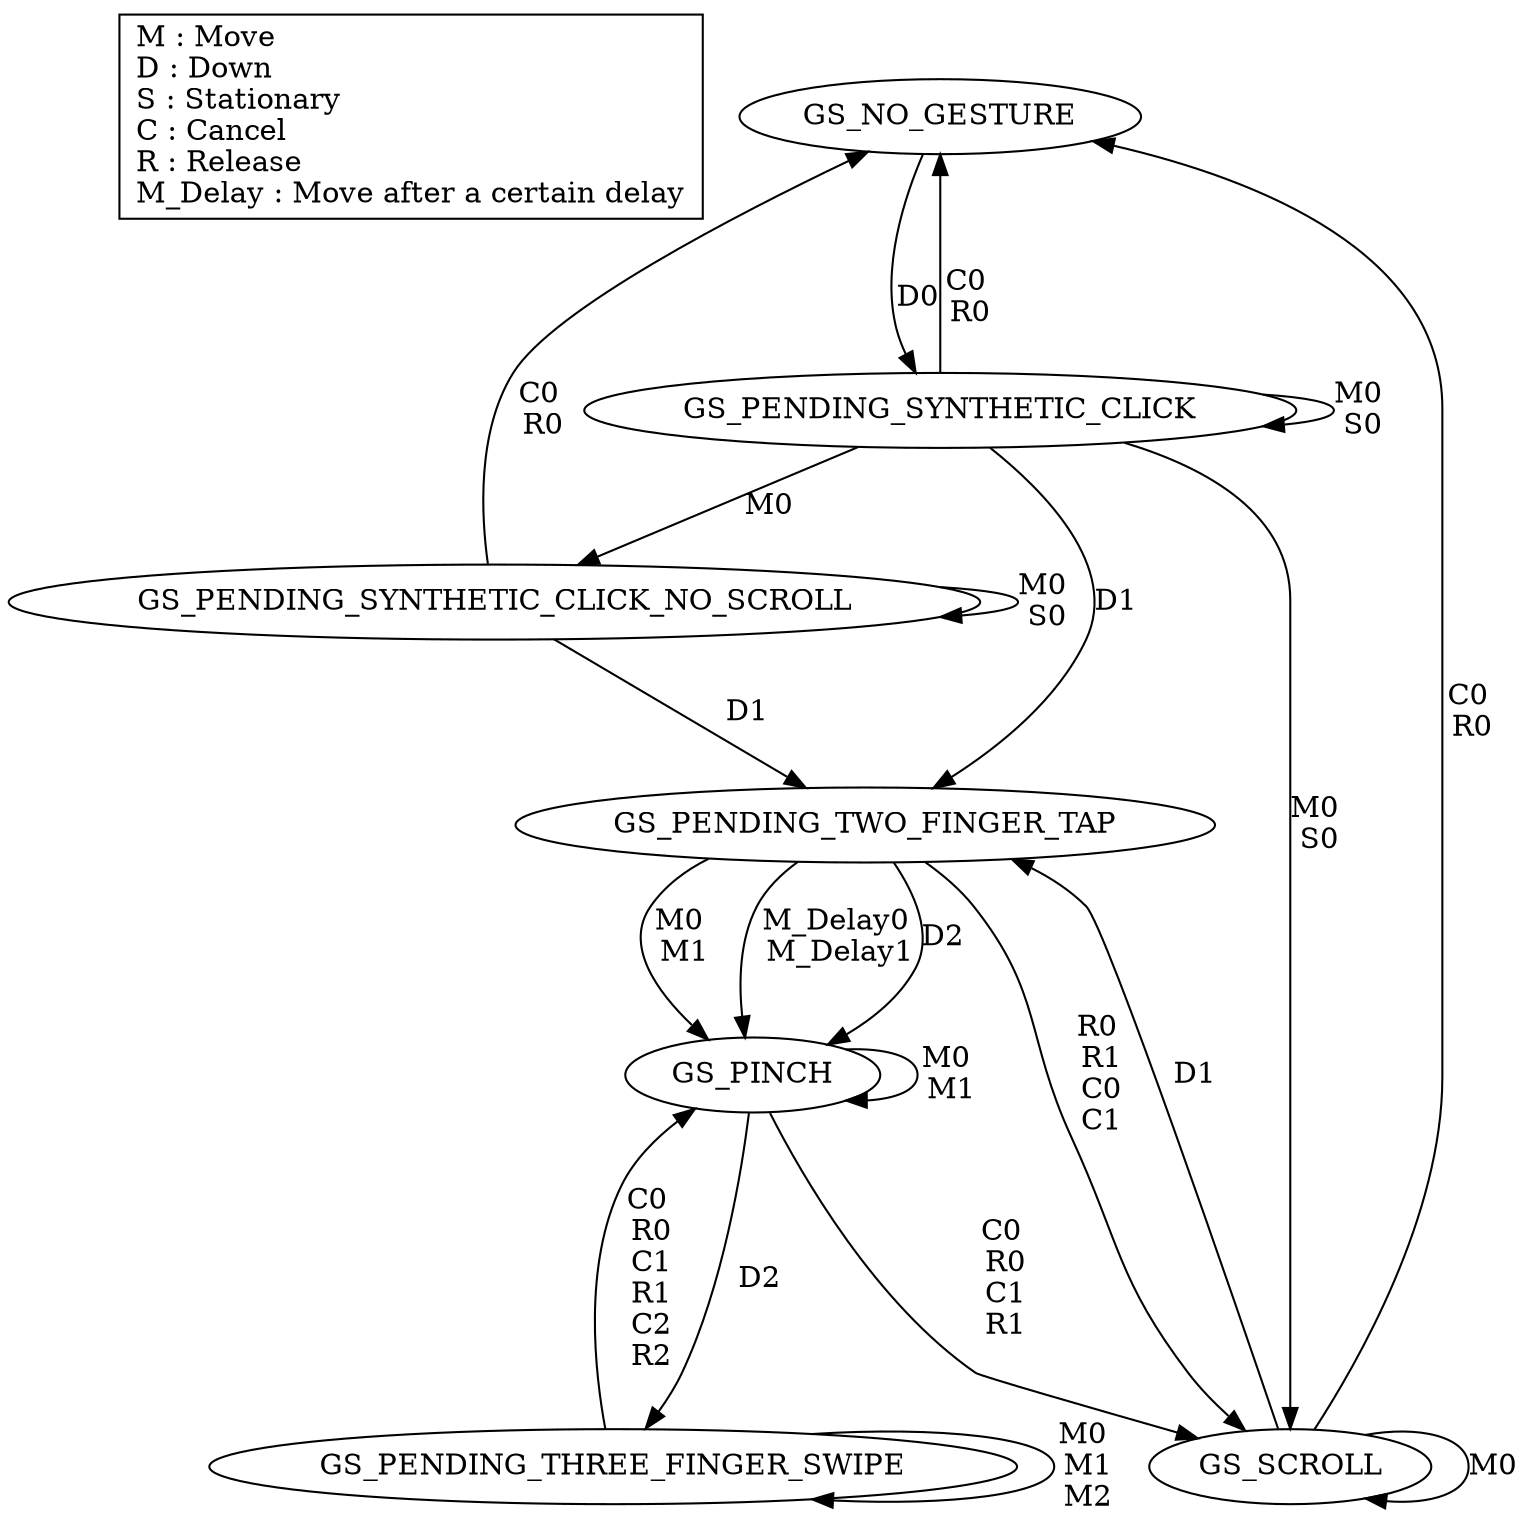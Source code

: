 // A diagram of the state machine found in gesture_sequence.cc
// To generate a pdf:
// dot -Tpdf -ooutput.pdf gestures.dot
//
// If you alter this diagram, please update:
// sites.google.com/a/chromium.org/dev/developers/design-documents/aura/gesture-recognizer

digraph G {
ratio = 1;

legend[label = "{   \
M : Move          \l\
D : Down          \l\
S : Stationary    \l\
C : Cancel        \l\
R : Release       \l\
M_Delay : Move after a certain delay}"
shape = record]

GS_NO_GESTURE ->  GS_PENDING_SYNTHETIC_CLICK [label= "D0"];

GS_PENDING_SYNTHETIC_CLICK ->  GS_SCROLL [label= "M0\n S0"];
GS_PENDING_SYNTHETIC_CLICK ->  GS_PENDING_SYNTHETIC_CLICK [label= "M0\n S0"];
GS_PENDING_SYNTHETIC_CLICK ->  GS_NO_GESTURE [label= "C0\n R0"];
GS_PENDING_SYNTHETIC_CLICK ->  GS_PENDING_SYNTHETIC_CLICK_NO_SCROLL [label= "M0"];
GS_PENDING_SYNTHETIC_CLICK ->  GS_PENDING_TWO_FINGER_TAP [label= "D1"];

GS_PENDING_SYNTHETIC_CLICK_NO_SCROLL ->  GS_PENDING_SYNTHETIC_CLICK_NO_SCROLL [label= "M0\n S0"];
GS_PENDING_SYNTHETIC_CLICK_NO_SCROLL ->  GS_NO_GESTURE [label= "C0\n R0"];
GS_PENDING_SYNTHETIC_CLICK_NO_SCROLL ->  GS_PENDING_TWO_FINGER_TAP [label= "D1"];

GS_SCROLL ->  GS_SCROLL [label= "M0"];
GS_SCROLL ->  GS_NO_GESTURE [label= "C0\n R0\n"];
GS_SCROLL ->  GS_PENDING_TWO_FINGER_TAP [label= "D1"];

GS_PENDING_TWO_FINGER_TAP -> GS_PINCH [label= "M0\n M1"];
GS_PENDING_TWO_FINGER_TAP -> GS_PINCH [label= "M_Delay0\n M_Delay1"];
GS_PENDING_TWO_FINGER_TAP -> GS_PINCH [label= "D2"];
GS_PENDING_TWO_FINGER_TAP -> GS_SCROLL [label= "R0\n R1\n C0\n C1"];

GS_PINCH ->  GS_PINCH [label= "M0\n M1"];
GS_PINCH ->  GS_SCROLL [label= "C0\n R0\n C1\n R1"];
GS_PINCH -> GS_PENDING_THREE_FINGER_SWIPE [label= "D2"];

GS_PENDING_THREE_FINGER_SWIPE -> GS_PINCH [label= "C0\n R0\n C1\n R1\n C2\n R2"];
GS_PENDING_THREE_FINGER_SWIPE -> GS_PENDING_THREE_FINGER_SWIPE [label= "M0\n M1\n M2"];
}